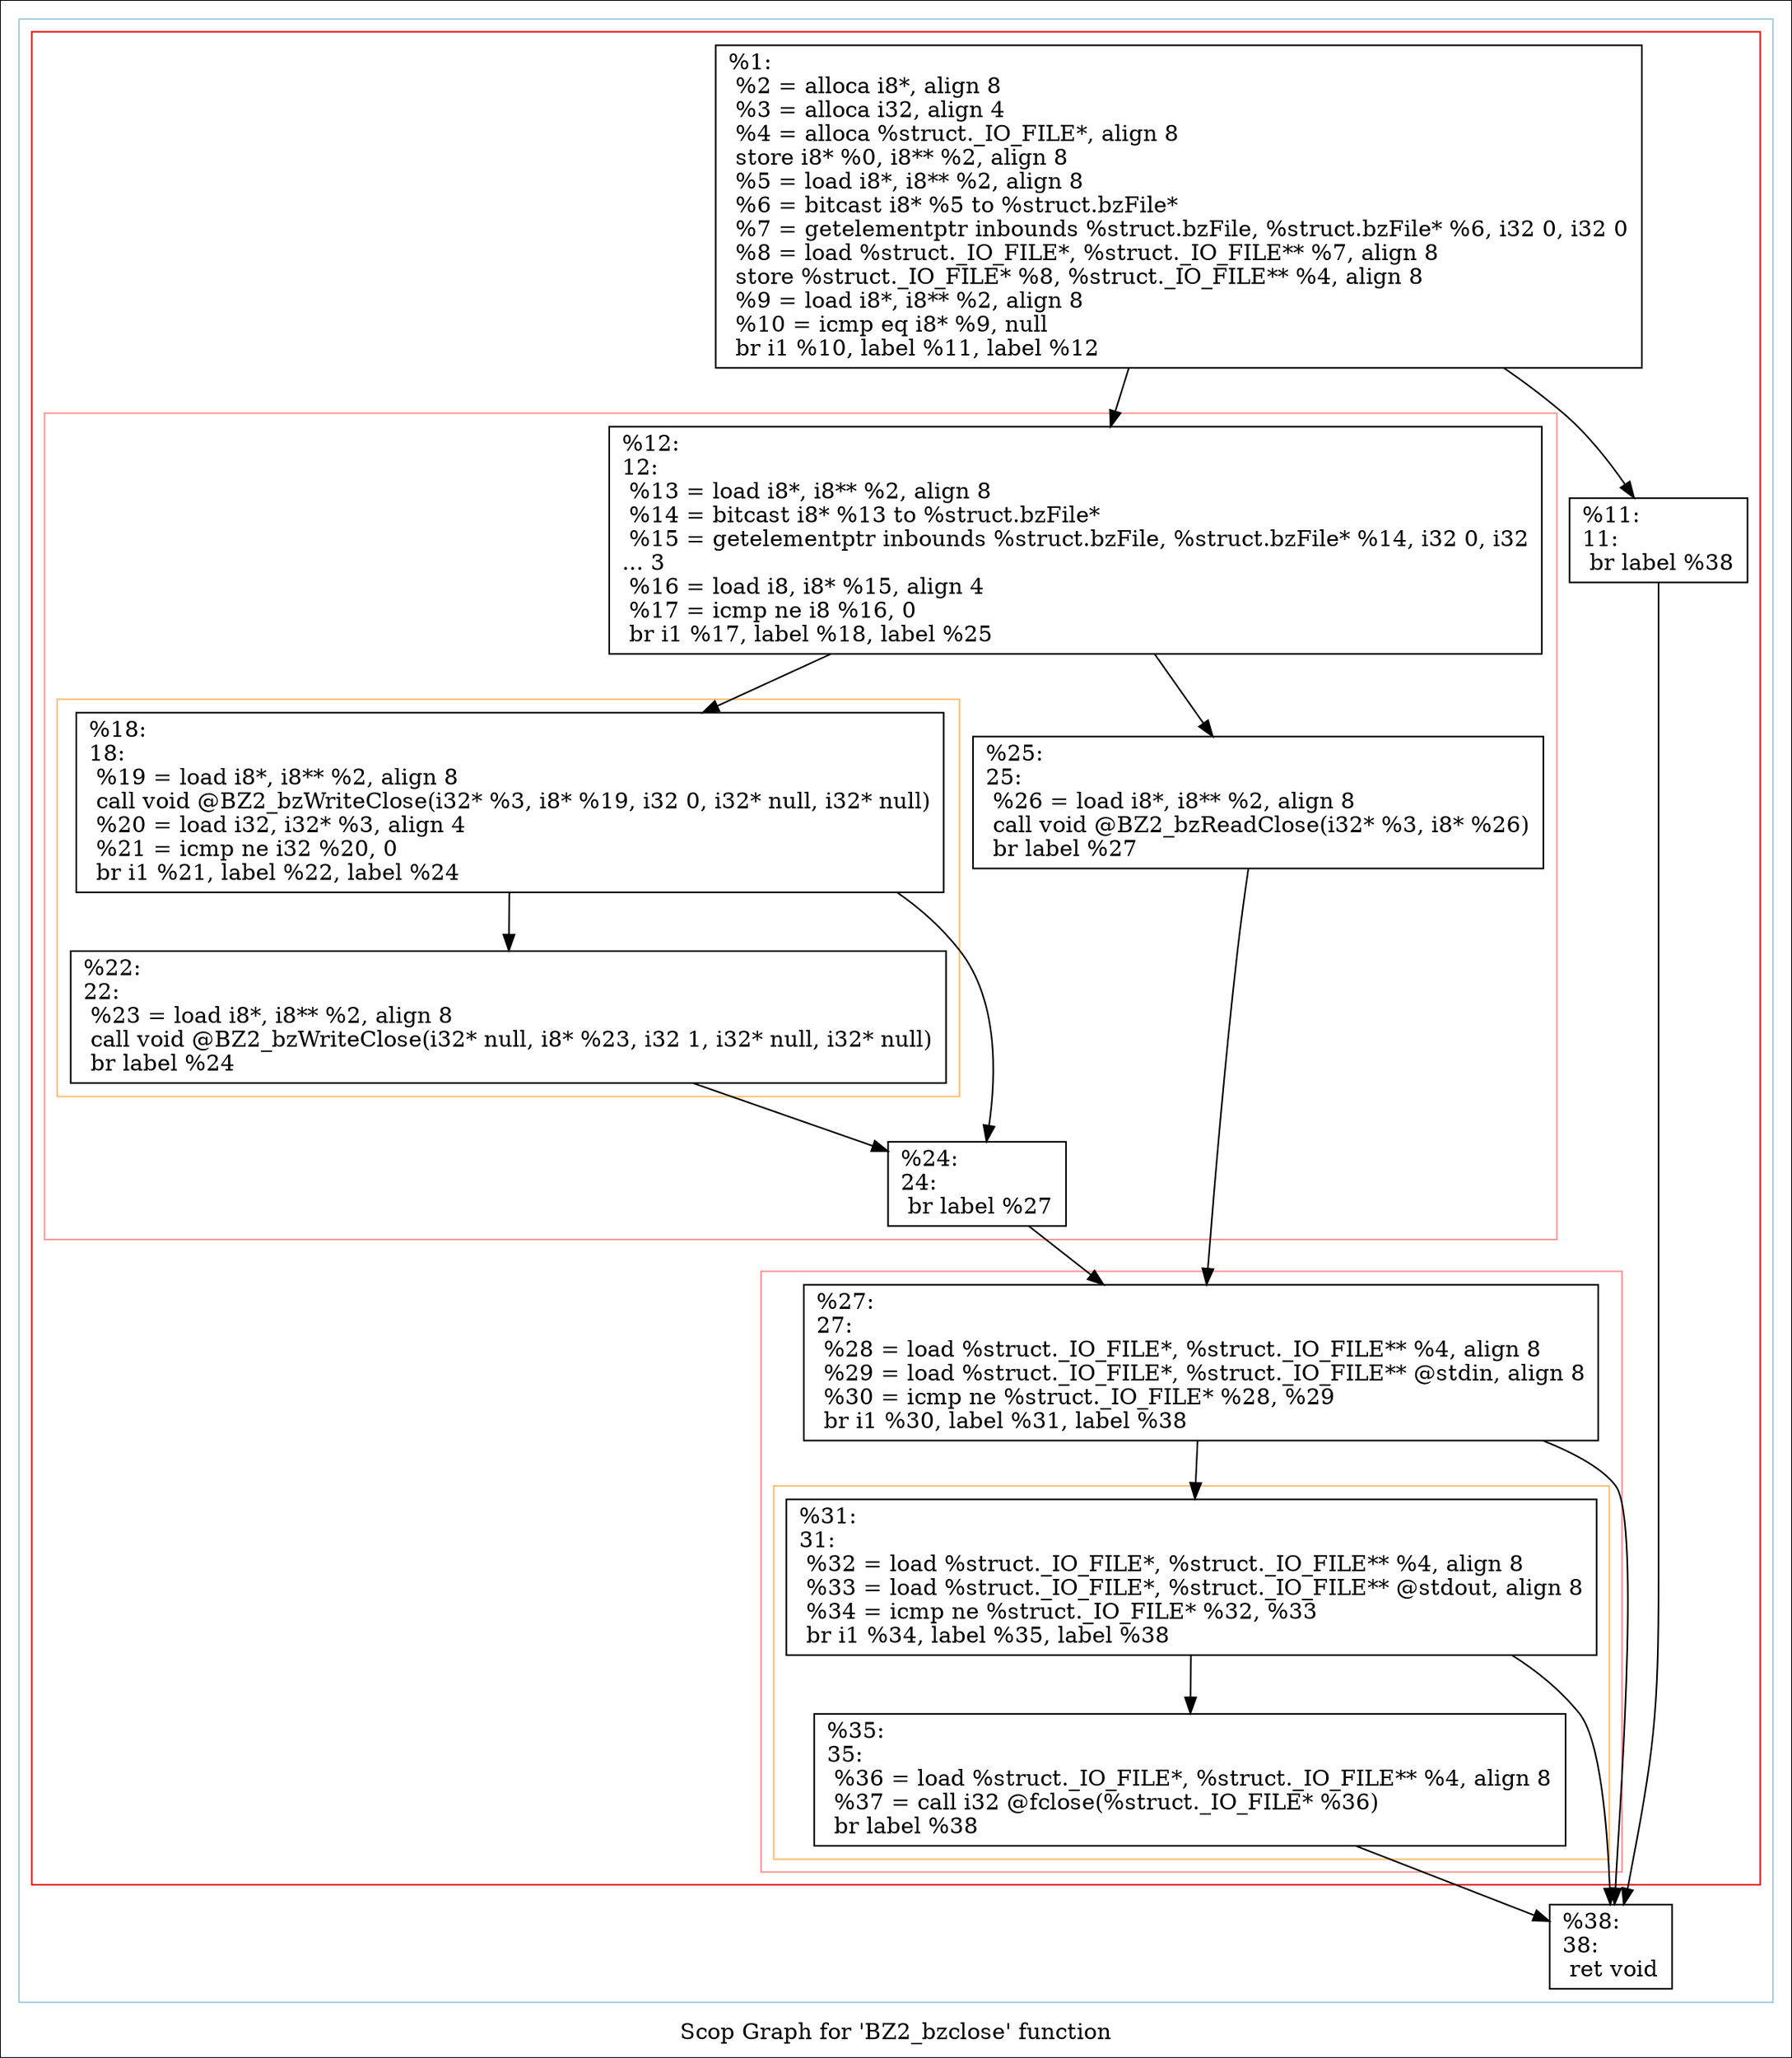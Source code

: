 digraph "Scop Graph for 'BZ2_bzclose' function" {
	label="Scop Graph for 'BZ2_bzclose' function";

	Node0x26487c0 [shape=record,label="{%1:\l  %2 = alloca i8*, align 8\l  %3 = alloca i32, align 4\l  %4 = alloca %struct._IO_FILE*, align 8\l  store i8* %0, i8** %2, align 8\l  %5 = load i8*, i8** %2, align 8\l  %6 = bitcast i8* %5 to %struct.bzFile*\l  %7 = getelementptr inbounds %struct.bzFile, %struct.bzFile* %6, i32 0, i32 0\l  %8 = load %struct._IO_FILE*, %struct._IO_FILE** %7, align 8\l  store %struct._IO_FILE* %8, %struct._IO_FILE** %4, align 8\l  %9 = load i8*, i8** %2, align 8\l  %10 = icmp eq i8* %9, null\l  br i1 %10, label %11, label %12\l}"];
	Node0x26487c0 -> Node0x28217a0;
	Node0x26487c0 -> Node0x27d4050;
	Node0x28217a0 [shape=record,label="{%11:\l11:                                               \l  br label %38\l}"];
	Node0x28217a0 -> Node0x28b7ba0;
	Node0x28b7ba0 [shape=record,label="{%38:\l38:                                               \l  ret void\l}"];
	Node0x27d4050 [shape=record,label="{%12:\l12:                                               \l  %13 = load i8*, i8** %2, align 8\l  %14 = bitcast i8* %13 to %struct.bzFile*\l  %15 = getelementptr inbounds %struct.bzFile, %struct.bzFile* %14, i32 0, i32\l... 3\l  %16 = load i8, i8* %15, align 4\l  %17 = icmp ne i8 %16, 0\l  br i1 %17, label %18, label %25\l}"];
	Node0x27d4050 -> Node0x28459b0;
	Node0x27d4050 -> Node0x28cae50;
	Node0x28459b0 [shape=record,label="{%18:\l18:                                               \l  %19 = load i8*, i8** %2, align 8\l  call void @BZ2_bzWriteClose(i32* %3, i8* %19, i32 0, i32* null, i32* null)\l  %20 = load i32, i32* %3, align 4\l  %21 = icmp ne i32 %20, 0\l  br i1 %21, label %22, label %24\l}"];
	Node0x28459b0 -> Node0x25eb4c0;
	Node0x28459b0 -> Node0x28b8280;
	Node0x25eb4c0 [shape=record,label="{%22:\l22:                                               \l  %23 = load i8*, i8** %2, align 8\l  call void @BZ2_bzWriteClose(i32* null, i8* %23, i32 1, i32* null, i32* null)\l  br label %24\l}"];
	Node0x25eb4c0 -> Node0x28b8280;
	Node0x28b8280 [shape=record,label="{%24:\l24:                                               \l  br label %27\l}"];
	Node0x28b8280 -> Node0x28752b0;
	Node0x28752b0 [shape=record,label="{%27:\l27:                                               \l  %28 = load %struct._IO_FILE*, %struct._IO_FILE** %4, align 8\l  %29 = load %struct._IO_FILE*, %struct._IO_FILE** @stdin, align 8\l  %30 = icmp ne %struct._IO_FILE* %28, %29\l  br i1 %30, label %31, label %38\l}"];
	Node0x28752b0 -> Node0x284e810;
	Node0x28752b0 -> Node0x28b7ba0;
	Node0x284e810 [shape=record,label="{%31:\l31:                                               \l  %32 = load %struct._IO_FILE*, %struct._IO_FILE** %4, align 8\l  %33 = load %struct._IO_FILE*, %struct._IO_FILE** @stdout, align 8\l  %34 = icmp ne %struct._IO_FILE* %32, %33\l  br i1 %34, label %35, label %38\l}"];
	Node0x284e810 -> Node0x258f0c0;
	Node0x284e810 -> Node0x28b7ba0;
	Node0x258f0c0 [shape=record,label="{%35:\l35:                                               \l  %36 = load %struct._IO_FILE*, %struct._IO_FILE** %4, align 8\l  %37 = call i32 @fclose(%struct._IO_FILE* %36)\l  br label %38\l}"];
	Node0x258f0c0 -> Node0x28b7ba0;
	Node0x28cae50 [shape=record,label="{%25:\l25:                                               \l  %26 = load i8*, i8** %2, align 8\l  call void @BZ2_bzReadClose(i32* %3, i8* %26)\l  br label %27\l}"];
	Node0x28cae50 -> Node0x28752b0;
	colorscheme = "paired12"
        subgraph cluster_0x2941c60 {
          label = "";
          style = solid;
          color = 1
          subgraph cluster_0x28f0900 {
            label = "";
            style = solid;
            color = 6
            subgraph cluster_0x2925940 {
              label = "";
              style = solid;
              color = 5
              subgraph cluster_0x2925c60 {
                label = "";
                style = solid;
                color = 7
                Node0x28459b0;
                Node0x25eb4c0;
              }
              Node0x27d4050;
              Node0x28b8280;
              Node0x28cae50;
            }
            subgraph cluster_0x292af00 {
              label = "";
              style = solid;
              color = 5
              subgraph cluster_0x2925ce0 {
                label = "";
                style = solid;
                color = 7
                Node0x284e810;
                Node0x258f0c0;
              }
              Node0x28752b0;
            }
            Node0x26487c0;
            Node0x28217a0;
          }
          Node0x28b7ba0;
        }
}
